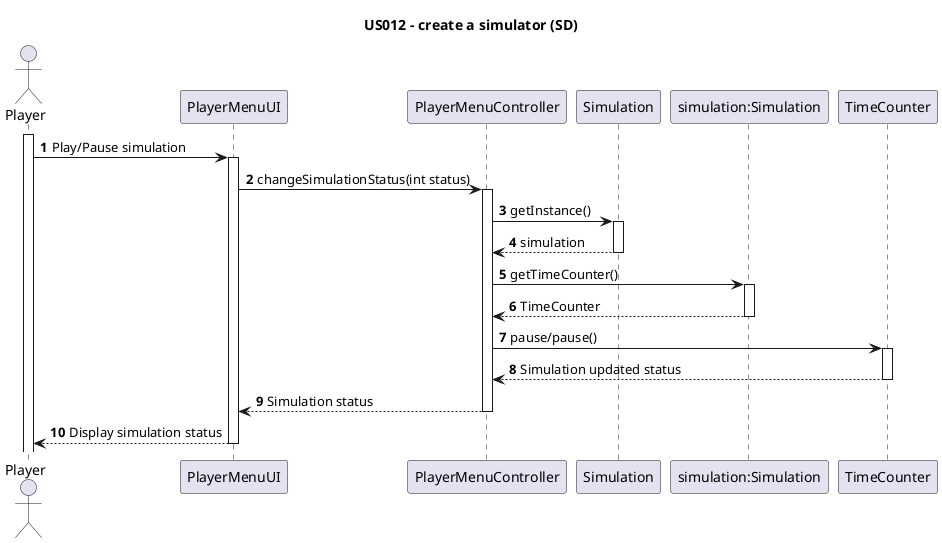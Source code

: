@startuml

title US012 - create a simulator (SD)

autonumber
actor Player
activate Player

	Player -> PlayerMenuUI: Play/Pause simulation
	activate PlayerMenuUI


		PlayerMenuUI -> PlayerMenuController : changeSimulationStatus(int status)
		activate PlayerMenuController

			PlayerMenuController -> Simulation : getInstance()
			activate Simulation
				Simulation --> PlayerMenuController : simulation
			deactivate Simulation

			PlayerMenuController -> "simulation:Simulation" : getTimeCounter()

			activate "simulation:Simulation"
				"simulation:Simulation" --> PlayerMenuController : TimeCounter
			deactivate "simulation:Simulation"


				PlayerMenuController -> TimeCounter : pause/pause()
				activate TimeCounter
					TimeCounter --> PlayerMenuController : Simulation updated status
				deactivate TimeCounter


			PlayerMenuController --> PlayerMenuUI : Simulation status

		deactivate PlayerMenuController

		PlayerMenuUI --> Player: Display simulation status

	deactivate PlayerMenuUI

@endum
